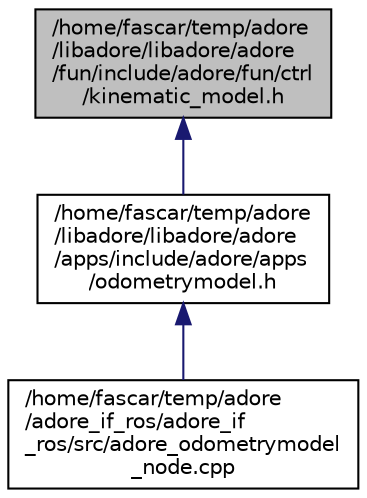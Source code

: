 digraph "/home/fascar/temp/adore/libadore/libadore/adore/fun/include/adore/fun/ctrl/kinematic_model.h"
{
 // LATEX_PDF_SIZE
  edge [fontname="Helvetica",fontsize="10",labelfontname="Helvetica",labelfontsize="10"];
  node [fontname="Helvetica",fontsize="10",shape=record];
  Node1 [label="/home/fascar/temp/adore\l/libadore/libadore/adore\l/fun/include/adore/fun/ctrl\l/kinematic_model.h",height=0.2,width=0.4,color="black", fillcolor="grey75", style="filled", fontcolor="black",tooltip=" "];
  Node1 -> Node2 [dir="back",color="midnightblue",fontsize="10",style="solid",fontname="Helvetica"];
  Node2 [label="/home/fascar/temp/adore\l/libadore/libadore/adore\l/apps/include/adore/apps\l/odometrymodel.h",height=0.2,width=0.4,color="black", fillcolor="white", style="filled",URL="$odometrymodel_8h.html",tooltip=" "];
  Node2 -> Node3 [dir="back",color="midnightblue",fontsize="10",style="solid",fontname="Helvetica"];
  Node3 [label="/home/fascar/temp/adore\l/adore_if_ros/adore_if\l_ros/src/adore_odometrymodel\l_node.cpp",height=0.2,width=0.4,color="black", fillcolor="white", style="filled",URL="$adore__odometrymodel__node_8cpp.html",tooltip=" "];
}
